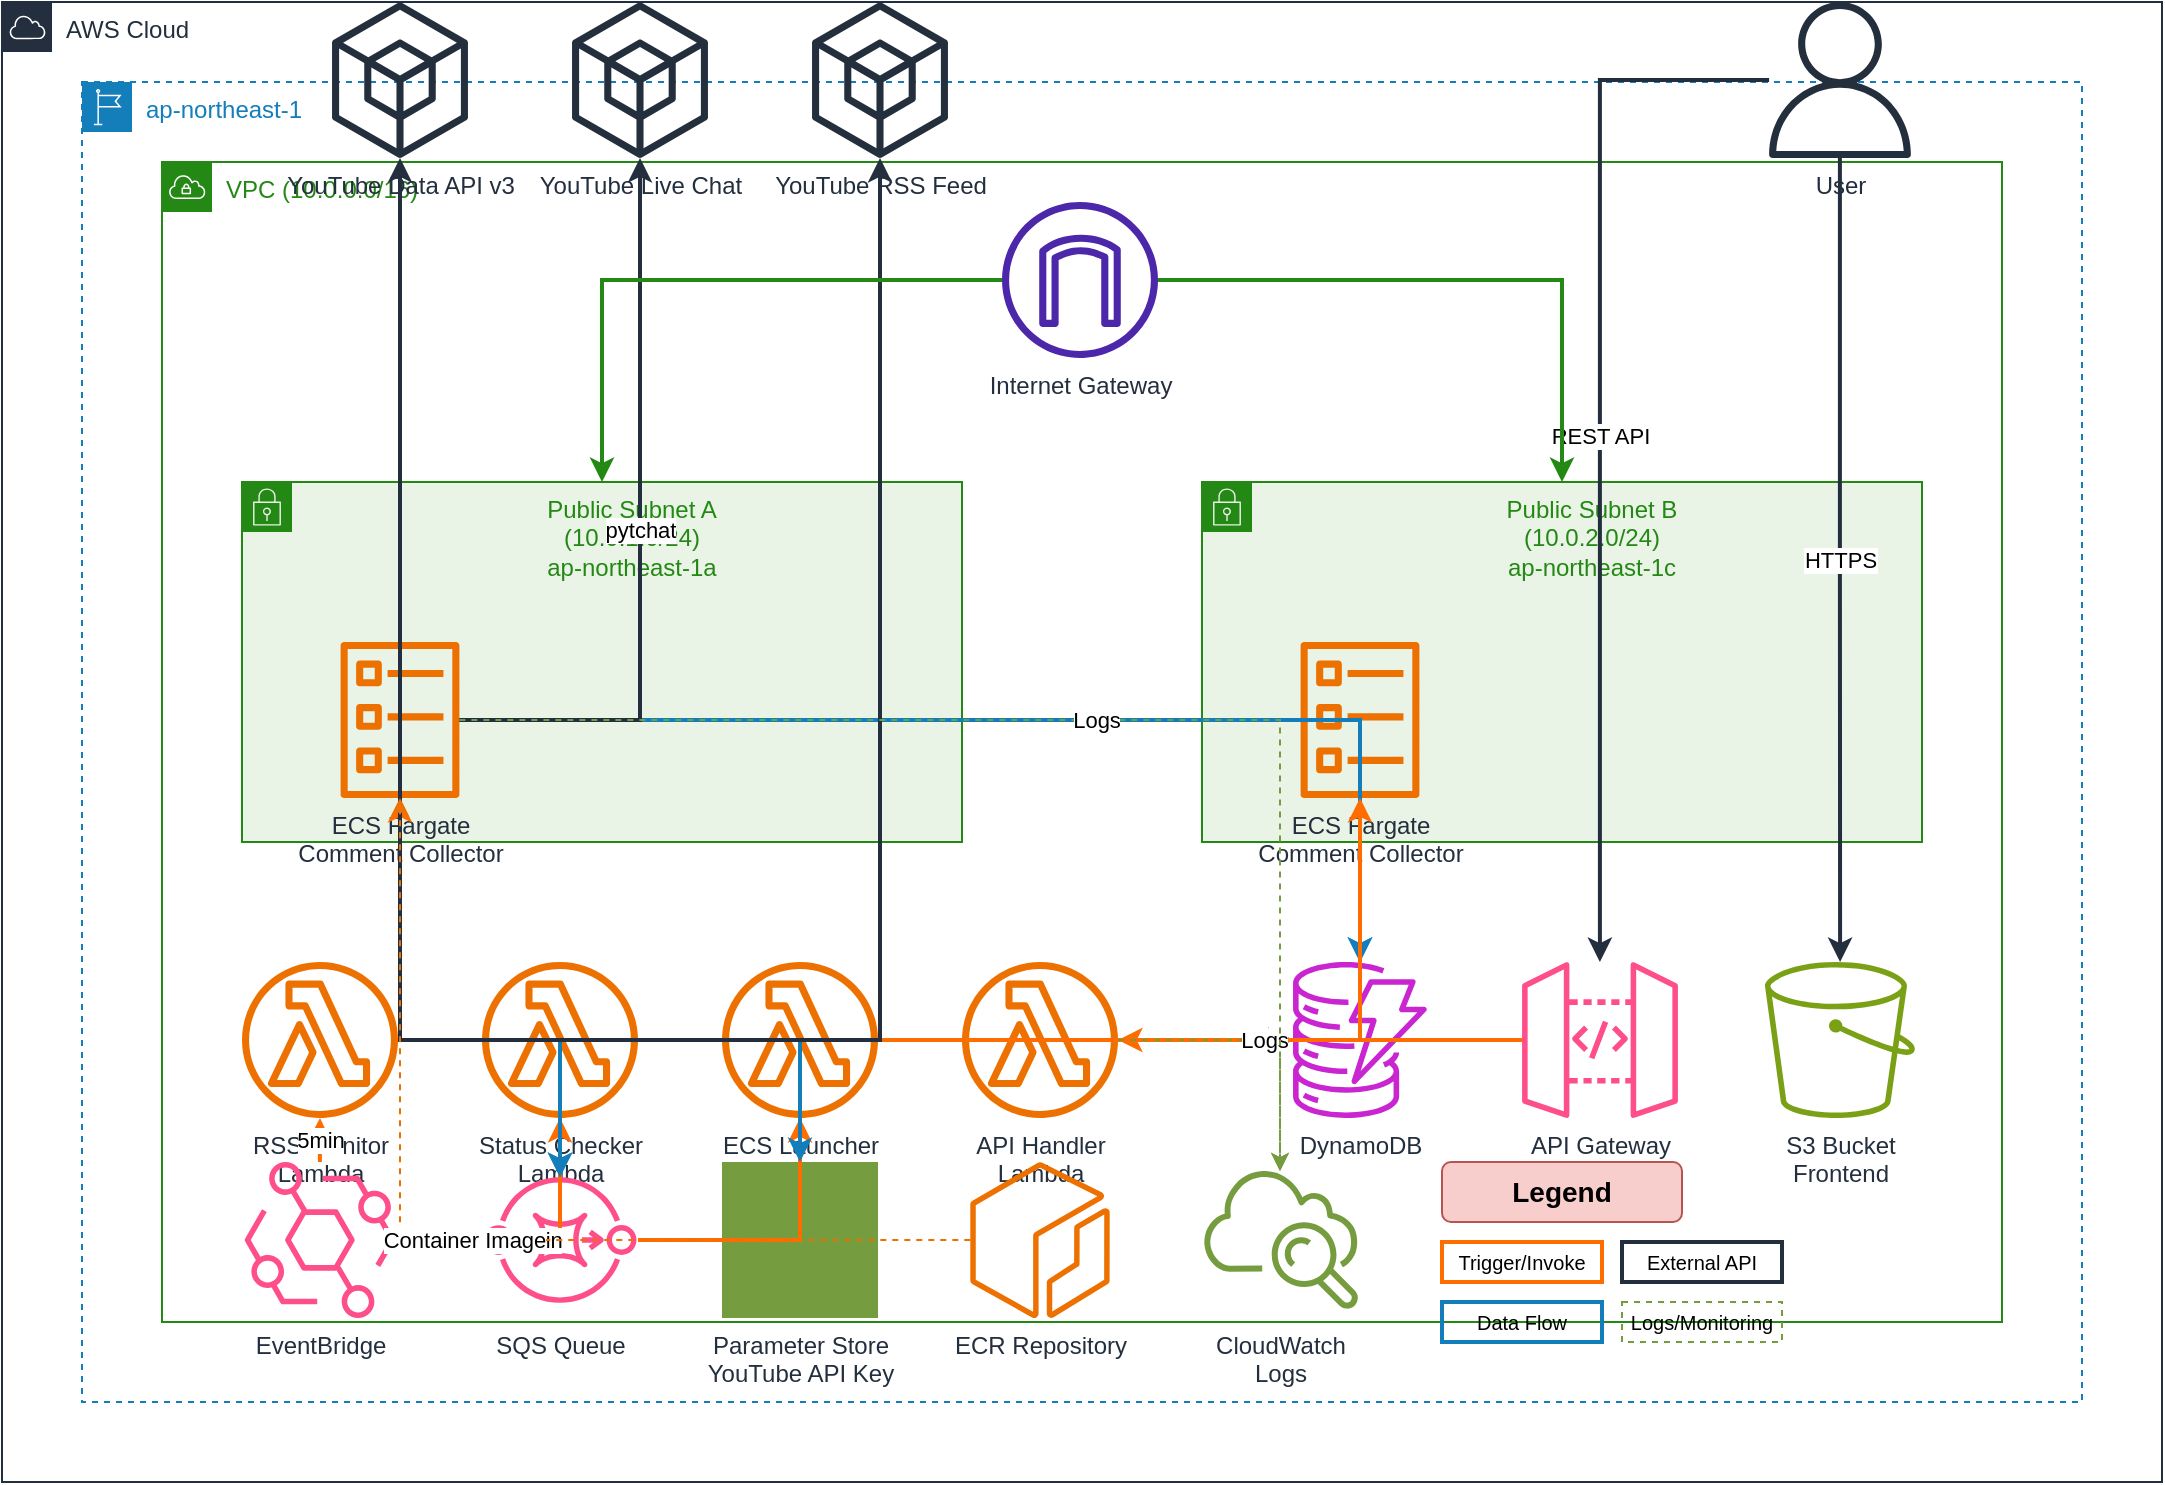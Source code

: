 <mxfile version="21.6.5" type="device">
  <diagram name="YouTube Live Chat Collector - AWS Architecture" id="aws-architecture">
    <mxGraphModel dx="1422" dy="794" grid="1" gridSize="10" guides="1" tooltips="1" connect="1" arrows="1" fold="1" page="1" pageScale="1" pageWidth="1169" pageHeight="827" math="0" shadow="0">
      <root>
        <mxCell id="0" />
        <mxCell id="1" parent="0" />
        
        <!-- AWS Cloud -->
        <mxCell id="aws-cloud" value="AWS Cloud" style="sketch=0;outlineConnect=0;gradientColor=none;html=1;whiteSpace=wrap;fontSize=12;fontStyle=0;shape=mxgraph.aws4.group;grIcon=mxgraph.aws4.group_aws_cloud;strokeColor=#232F3E;fillColor=none;verticalAlign=top;align=left;spacingLeft=30;fontColor=#232F3E;dashed=0;" vertex="1" parent="1">
          <mxGeometry x="40" y="40" width="1080" height="740" as="geometry" />
        </mxCell>
        
        <!-- Region -->
        <mxCell id="region" value="ap-northeast-1" style="sketch=0;outlineConnect=0;gradientColor=none;html=1;whiteSpace=wrap;fontSize=12;fontStyle=0;shape=mxgraph.aws4.group;grIcon=mxgraph.aws4.group_region;strokeColor=#147EBA;fillColor=none;verticalAlign=top;align=left;spacingLeft=30;fontColor=#147EBA;dashed=1;" vertex="1" parent="1">
          <mxGeometry x="80" y="80" width="1000" height="660" as="geometry" />
        </mxCell>
        
        <!-- VPC -->
        <mxCell id="vpc" value="VPC (10.0.0.0/16)" style="sketch=0;outlineConnect=0;gradientColor=none;html=1;whiteSpace=wrap;fontSize=12;fontStyle=0;shape=mxgraph.aws4.group;grIcon=mxgraph.aws4.group_vpc;strokeColor=#248814;fillColor=none;verticalAlign=top;align=left;spacingLeft=30;fontColor=#248814;dashed=0;" vertex="1" parent="1">
          <mxGeometry x="120" y="120" width="920" height="580" as="geometry" />
        </mxCell>
        
        <!-- Internet Gateway -->
        <mxCell id="igw" value="Internet Gateway" style="sketch=0;outlineConnect=0;fontColor=#232F3E;gradientColor=none;fillColor=#4D27AA;strokeColor=none;dashed=0;verticalLabelPosition=bottom;verticalAlign=top;align=center;html=1;fontSize=12;fontStyle=0;aspect=fixed;pointerEvents=1;shape=mxgraph.aws4.internet_gateway;" vertex="1" parent="1">
          <mxGeometry x="540" y="140" width="78" height="78" as="geometry" />
        </mxCell>
        
        <!-- Public Subnet A -->
        <mxCell id="subnet-a" value="Public Subnet A&#xa;(10.0.1.0/24)&#xa;ap-northeast-1a" style="sketch=0;outlineConnect=0;gradientColor=none;html=1;whiteSpace=wrap;fontSize=12;fontStyle=0;shape=mxgraph.aws4.group;grIcon=mxgraph.aws4.group_security_group;strokeColor=#248814;fillColor=#E9F3E6;verticalAlign=top;align=center;spacingLeft=30;fontColor=#248814;dashed=0;" vertex="1" parent="1">
          <mxGeometry x="160" y="280" width="360" height="180" as="geometry" />
        </mxCell>
        
        <!-- Public Subnet B -->
        <mxCell id="subnet-b" value="Public Subnet B&#xa;(10.0.2.0/24)&#xa;ap-northeast-1c" style="sketch=0;outlineConnect=0;gradientColor=none;html=1;whiteSpace=wrap;fontSize=12;fontStyle=0;shape=mxgraph.aws4.group;grIcon=mxgraph.aws4.group_security_group;strokeColor=#248814;fillColor=#E9F3E6;verticalAlign=top;align=center;spacingLeft=30;fontColor=#248814;dashed=0;" vertex="1" parent="1">
          <mxGeometry x="640" y="280" width="360" height="180" as="geometry" />
        </mxCell>
        
        <!-- ECS Fargate Tasks -->
        <mxCell id="ecs-task-a" value="ECS Fargate&#xa;Comment Collector" style="sketch=0;outlineConnect=0;fontColor=#232F3E;gradientColor=none;fillColor=#ED7100;strokeColor=none;dashed=0;verticalLabelPosition=bottom;verticalAlign=top;align=center;html=1;fontSize=12;fontStyle=0;aspect=fixed;pointerEvents=1;shape=mxgraph.aws4.ecs_task;" vertex="1" parent="1">
          <mxGeometry x="200" y="360" width="78" height="78" as="geometry" />
        </mxCell>
        
        <mxCell id="ecs-task-b" value="ECS Fargate&#xa;Comment Collector" style="sketch=0;outlineConnect=0;fontColor=#232F3E;gradientColor=none;fillColor=#ED7100;strokeColor=none;dashed=0;verticalLabelPosition=bottom;verticalAlign=top;align=center;html=1;fontSize=12;fontStyle=0;aspect=fixed;pointerEvents=1;shape=mxgraph.aws4.ecs_task;" vertex="1" parent="1">
          <mxGeometry x="680" y="360" width="78" height="78" as="geometry" />
        </mxCell>
        
        <!-- Lambda Functions -->
        <mxCell id="lambda-rss" value="RSS Monitor&#xa;Lambda" style="sketch=0;outlineConnect=0;fontColor=#232F3E;gradientColor=none;fillColor=#ED7100;strokeColor=none;dashed=0;verticalLabelPosition=bottom;verticalAlign=top;align=center;html=1;fontSize=12;fontStyle=0;aspect=fixed;pointerEvents=1;shape=mxgraph.aws4.lambda_function;" vertex="1" parent="1">
          <mxGeometry x="160" y="520" width="78" height="78" as="geometry" />
        </mxCell>
        
        <mxCell id="lambda-status" value="Status Checker&#xa;Lambda" style="sketch=0;outlineConnect=0;fontColor=#232F3E;gradientColor=none;fillColor=#ED7100;strokeColor=none;dashed=0;verticalLabelPosition=bottom;verticalAlign=top;align=center;html=1;fontSize=12;fontStyle=0;aspect=fixed;pointerEvents=1;shape=mxgraph.aws4.lambda_function;" vertex="1" parent="1">
          <mxGeometry x="280" y="520" width="78" height="78" as="geometry" />
        </mxCell>
        
        <mxCell id="lambda-ecs" value="ECS Launcher&#xa;Lambda" style="sketch=0;outlineConnect=0;fontColor=#232F3E;gradientColor=none;fillColor=#ED7100;strokeColor=none;dashed=0;verticalLabelPosition=bottom;verticalAlign=top;align=center;html=1;fontSize=12;fontStyle=0;aspect=fixed;pointerEvents=1;shape=mxgraph.aws4.lambda_function;" vertex="1" parent="1">
          <mxGeometry x="400" y="520" width="78" height="78" as="geometry" />
        </mxCell>
        
        <mxCell id="lambda-api" value="API Handler&#xa;Lambda" style="sketch=0;outlineConnect=0;fontColor=#232F3E;gradientColor=none;fillColor=#ED7100;strokeColor=none;dashed=0;verticalLabelPosition=bottom;verticalAlign=top;align=center;html=1;fontSize=12;fontStyle=0;aspect=fixed;pointerEvents=1;shape=mxgraph.aws4.lambda_function;" vertex="1" parent="1">
          <mxGeometry x="520" y="520" width="78" height="78" as="geometry" />
        </mxCell>
        
        <!-- DynamoDB -->
        <mxCell id="dynamodb" value="DynamoDB" style="sketch=0;outlineConnect=0;fontColor=#232F3E;gradientColor=none;fillColor=#C925D1;strokeColor=none;dashed=0;verticalLabelPosition=bottom;verticalAlign=top;align=center;html=1;fontSize=12;fontStyle=0;aspect=fixed;pointerEvents=1;shape=mxgraph.aws4.dynamodb;" vertex="1" parent="1">
          <mxGeometry x="680" y="520" width="78" height="78" as="geometry" />
        </mxCell>
        
        <!-- API Gateway -->
        <mxCell id="api-gateway" value="API Gateway" style="sketch=0;outlineConnect=0;fontColor=#232F3E;gradientColor=none;fillColor=#FF4F8B;strokeColor=none;dashed=0;verticalLabelPosition=bottom;verticalAlign=top;align=center;html=1;fontSize=12;fontStyle=0;aspect=fixed;pointerEvents=1;shape=mxgraph.aws4.api_gateway;" vertex="1" parent="1">
          <mxGeometry x="800" y="520" width="78" height="78" as="geometry" />
        </mxCell>
        
        <!-- S3 -->
        <mxCell id="s3" value="S3 Bucket&#xa;Frontend" style="sketch=0;outlineConnect=0;fontColor=#232F3E;gradientColor=none;fillColor=#7AA116;strokeColor=none;dashed=0;verticalLabelPosition=bottom;verticalAlign=top;align=center;html=1;fontSize=12;fontStyle=0;aspect=fixed;pointerEvents=1;shape=mxgraph.aws4.s3;" vertex="1" parent="1">
          <mxGeometry x="920" y="520" width="78" height="78" as="geometry" />
        </mxCell>
        
        <!-- EventBridge -->
        <mxCell id="eventbridge" value="EventBridge" style="sketch=0;outlineConnect=0;fontColor=#232F3E;gradientColor=none;fillColor=#FF4F8B;strokeColor=none;dashed=0;verticalLabelPosition=bottom;verticalAlign=top;align=center;html=1;fontSize=12;fontStyle=0;aspect=fixed;pointerEvents=1;shape=mxgraph.aws4.eventbridge;" vertex="1" parent="1">
          <mxGeometry x="160" y="620" width="78" height="78" as="geometry" />
        </mxCell>
        
        <!-- SQS -->
        <mxCell id="sqs" value="SQS Queue" style="sketch=0;outlineConnect=0;fontColor=#232F3E;gradientColor=none;fillColor=#FF4F8B;strokeColor=none;dashed=0;verticalLabelPosition=bottom;verticalAlign=top;align=center;html=1;fontSize=12;fontStyle=0;aspect=fixed;pointerEvents=1;shape=mxgraph.aws4.sqs;" vertex="1" parent="1">
          <mxGeometry x="280" y="620" width="78" height="78" as="geometry" />
        </mxCell>
        
        <!-- Parameter Store -->
        <mxCell id="parameter-store" value="Parameter Store&#xa;YouTube API Key" style="sketch=0;outlineConnect=0;fontColor=#232F3E;gradientColor=none;fillColor=#759C3E;strokeColor=none;dashed=0;verticalLabelPosition=bottom;verticalAlign=top;align=center;html=1;fontSize=12;fontStyle=0;aspect=fixed;pointerEvents=1;shape=mxgraph.aws4.systems_manager_parameter_store;" vertex="1" parent="1">
          <mxGeometry x="400" y="620" width="78" height="78" as="geometry" />
        </mxCell>
        
        <!-- ECR -->
        <mxCell id="ecr" value="ECR Repository" style="sketch=0;outlineConnect=0;fontColor=#232F3E;gradientColor=none;fillColor=#ED7100;strokeColor=none;dashed=0;verticalLabelPosition=bottom;verticalAlign=top;align=center;html=1;fontSize=12;fontStyle=0;aspect=fixed;pointerEvents=1;shape=mxgraph.aws4.ecr;" vertex="1" parent="1">
          <mxGeometry x="520" y="620" width="78" height="78" as="geometry" />
        </mxCell>
        
        <!-- CloudWatch -->
        <mxCell id="cloudwatch" value="CloudWatch&#xa;Logs" style="sketch=0;outlineConnect=0;fontColor=#232F3E;gradientColor=none;fillColor=#759C3E;strokeColor=none;dashed=0;verticalLabelPosition=bottom;verticalAlign=top;align=center;html=1;fontSize=12;fontStyle=0;aspect=fixed;pointerEvents=1;shape=mxgraph.aws4.cloudwatch;" vertex="1" parent="1">
          <mxGeometry x="640" y="620" width="78" height="78" as="geometry" />
        </mxCell>
        
        <!-- External Services -->
        <mxCell id="youtube-api" value="YouTube Data API v3" style="sketch=0;outlineConnect=0;fontColor=#232F3E;gradientColor=none;fillColor=#232F3D;strokeColor=none;dashed=0;verticalLabelPosition=bottom;verticalAlign=top;align=center;html=1;fontSize=12;fontStyle=0;aspect=fixed;pointerEvents=1;shape=mxgraph.aws4.external_sdk;" vertex="1" parent="1">
          <mxGeometry x="200" y="40" width="78" height="78" as="geometry" />
        </mxCell>
        
        <mxCell id="youtube-chat" value="YouTube Live Chat" style="sketch=0;outlineConnect=0;fontColor=#232F3E;gradientColor=none;fillColor=#232F3D;strokeColor=none;dashed=0;verticalLabelPosition=bottom;verticalAlign=top;align=center;html=1;fontSize=12;fontStyle=0;aspect=fixed;pointerEvents=1;shape=mxgraph.aws4.external_sdk;" vertex="1" parent="1">
          <mxGeometry x="320" y="40" width="78" height="78" as="geometry" />
        </mxCell>
        
        <mxCell id="youtube-rss" value="YouTube RSS Feed" style="sketch=0;outlineConnect=0;fontColor=#232F3E;gradientColor=none;fillColor=#232F3D;strokeColor=none;dashed=0;verticalLabelPosition=bottom;verticalAlign=top;align=center;html=1;fontSize=12;fontStyle=0;aspect=fixed;pointerEvents=1;shape=mxgraph.aws4.external_sdk;" vertex="1" parent="1">
          <mxGeometry x="440" y="40" width="78" height="78" as="geometry" />
        </mxCell>
        
        <!-- User -->
        <mxCell id="user" value="User" style="sketch=0;outlineConnect=0;fontColor=#232F3E;gradientColor=none;fillColor=#232F3D;strokeColor=none;dashed=0;verticalLabelPosition=bottom;verticalAlign=top;align=center;html=1;fontSize=12;fontStyle=0;aspect=fixed;pointerEvents=1;shape=mxgraph.aws4.user;" vertex="1" parent="1">
          <mxGeometry x="920" y="40" width="78" height="78" as="geometry" />
        </mxCell>
        
        <!-- Connections -->
        
        <!-- EventBridge to Lambda -->
        <mxCell id="eb-to-rss" value="5min" style="edgeStyle=orthogonalEdgeStyle;rounded=0;orthogonalLoop=1;jettySize=auto;html=1;strokeColor=#FF6D01;strokeWidth=2;" edge="1" parent="1" source="eventbridge" target="lambda-rss">
          <mxGeometry relative="1" as="geometry" />
        </mxCell>
        
        <mxCell id="eb-to-status" value="1min" style="edgeStyle=orthogonalEdgeStyle;rounded=0;orthogonalLoop=1;jettySize=auto;html=1;strokeColor=#FF6D01;strokeWidth=2;" edge="1" parent="1" source="eventbridge" target="lambda-status">
          <mxGeometry relative="1" as="geometry" />
        </mxCell>
        
        <!-- SQS to Lambda -->
        <mxCell id="sqs-to-ecs" value="" style="edgeStyle=orthogonalEdgeStyle;rounded=0;orthogonalLoop=1;jettySize=auto;html=1;strokeColor=#FF6D01;strokeWidth=2;" edge="1" parent="1" source="sqs" target="lambda-ecs">
          <mxGeometry relative="1" as="geometry" />
        </mxCell>
        
        <!-- Lambda to SQS -->
        <mxCell id="rss-to-sqs" value="" style="edgeStyle=orthogonalEdgeStyle;rounded=0;orthogonalLoop=1;jettySize=auto;html=1;strokeColor=#147EBA;strokeWidth=2;" edge="1" parent="1" source="lambda-rss" target="sqs">
          <mxGeometry relative="1" as="geometry" />
        </mxCell>
        
        <mxCell id="status-to-sqs" value="" style="edgeStyle=orthogonalEdgeStyle;rounded=0;orthogonalLoop=1;jettySize=auto;html=1;strokeColor=#147EBA;strokeWidth=2;" edge="1" parent="1" source="lambda-status" target="sqs">
          <mxGeometry relative="1" as="geometry" />
        </mxCell>
        
        <!-- Lambda to DynamoDB -->
        <mxCell id="rss-to-dynamo" value="" style="edgeStyle=orthogonalEdgeStyle;rounded=0;orthogonalLoop=1;jettySize=auto;html=1;strokeColor=#147EBA;strokeWidth=2;" edge="1" parent="1" source="lambda-rss" target="dynamodb">
          <mxGeometry relative="1" as="geometry" />
        </mxCell>
        
        <mxCell id="status-to-dynamo" value="" style="edgeStyle=orthogonalEdgeStyle;rounded=0;orthogonalLoop=1;jettySize=auto;html=1;strokeColor=#147EBA;strokeWidth=2;" edge="1" parent="1" source="lambda-status" target="dynamodb">
          <mxGeometry relative="1" as="geometry" />
        </mxCell>
        
        <mxCell id="api-to-dynamo" value="" style="edgeStyle=orthogonalEdgeStyle;rounded=0;orthogonalLoop=1;jettySize=auto;html=1;strokeColor=#147EBA;strokeWidth=2;" edge="1" parent="1" source="lambda-api" target="dynamodb">
          <mxGeometry relative="1" as="geometry" />
        </mxCell>
        
        <!-- ECS to DynamoDB -->
        <mxCell id="ecs-to-dynamo-a" value="" style="edgeStyle=orthogonalEdgeStyle;rounded=0;orthogonalLoop=1;jettySize=auto;html=1;strokeColor=#147EBA;strokeWidth=2;" edge="1" parent="1" source="ecs-task-a" target="dynamodb">
          <mxGeometry relative="1" as="geometry" />
        </mxCell>
        
        <mxCell id="ecs-to-dynamo-b" value="" style="edgeStyle=orthogonalEdgeStyle;rounded=0;orthogonalLoop=1;jettySize=auto;html=1;strokeColor=#147EBA;strokeWidth=2;" edge="1" parent="1" source="ecs-task-b" target="dynamodb">
          <mxGeometry relative="1" as="geometry" />
        </mxCell>
        
        <!-- Lambda to Parameter Store -->
        <mxCell id="status-to-param" value="" style="edgeStyle=orthogonalEdgeStyle;rounded=0;orthogonalLoop=1;jettySize=auto;html=1;strokeColor=#147EBA;strokeWidth=2;" edge="1" parent="1" source="lambda-status" target="parameter-store">
          <mxGeometry relative="1" as="geometry" />
        </mxCell>
        
        <!-- ECS Launcher to ECS -->
        <mxCell id="launcher-to-ecs-a" value="" style="edgeStyle=orthogonalEdgeStyle;rounded=0;orthogonalLoop=1;jettySize=auto;html=1;strokeColor=#FF6D01;strokeWidth=2;" edge="1" parent="1" source="lambda-ecs" target="ecs-task-a">
          <mxGeometry relative="1" as="geometry" />
        </mxCell>
        
        <mxCell id="launcher-to-ecs-b" value="" style="edgeStyle=orthogonalEdgeStyle;rounded=0;orthogonalLoop=1;jettySize=auto;html=1;strokeColor=#FF6D01;strokeWidth=2;" edge="1" parent="1" source="lambda-ecs" target="ecs-task-b">
          <mxGeometry relative="1" as="geometry" />
        </mxCell>
        
        <!-- API Gateway to Lambda -->
        <mxCell id="apigw-to-lambda" value="" style="edgeStyle=orthogonalEdgeStyle;rounded=0;orthogonalLoop=1;jettySize=auto;html=1;strokeColor=#FF6D01;strokeWidth=2;" edge="1" parent="1" source="api-gateway" target="lambda-api">
          <mxGeometry relative="1" as="geometry" />
        </mxCell>
        
        <!-- User to S3 -->
        <mxCell id="user-to-s3" value="HTTPS" style="edgeStyle=orthogonalEdgeStyle;rounded=0;orthogonalLoop=1;jettySize=auto;html=1;strokeColor=#232F3E;strokeWidth=2;" edge="1" parent="1" source="user" target="s3">
          <mxGeometry relative="1" as="geometry" />
        </mxCell>
        
        <!-- User to API Gateway -->
        <mxCell id="user-to-apigw" value="REST API" style="edgeStyle=orthogonalEdgeStyle;rounded=0;orthogonalLoop=1;jettySize=auto;html=1;strokeColor=#232F3E;strokeWidth=2;" edge="1" parent="1" source="user" target="api-gateway">
          <mxGeometry relative="1" as="geometry" />
        </mxCell>
        
        <!-- External API connections -->
        <mxCell id="rss-to-youtube-rss" value="" style="edgeStyle=orthogonalEdgeStyle;rounded=0;orthogonalLoop=1;jettySize=auto;html=1;strokeColor=#232F3E;strokeWidth=2;" edge="1" parent="1" source="lambda-rss" target="youtube-rss">
          <mxGeometry relative="1" as="geometry" />
        </mxCell>
        
        <mxCell id="status-to-youtube-api" value="" style="edgeStyle=orthogonalEdgeStyle;rounded=0;orthogonalLoop=1;jettySize=auto;html=1;strokeColor=#232F3E;strokeWidth=2;" edge="1" parent="1" source="lambda-status" target="youtube-api">
          <mxGeometry relative="1" as="geometry" />
        </mxCell>
        
        <mxCell id="ecs-to-youtube-chat" value="pytchat" style="edgeStyle=orthogonalEdgeStyle;rounded=0;orthogonalLoop=1;jettySize=auto;html=1;strokeColor=#232F3E;strokeWidth=2;" edge="1" parent="1" source="ecs-task-a" target="youtube-chat">
          <mxGeometry relative="1" as="geometry" />
        </mxCell>
        
        <!-- Internet Gateway connections -->
        <mxCell id="igw-to-subnet-a" value="" style="edgeStyle=orthogonalEdgeStyle;rounded=0;orthogonalLoop=1;jettySize=auto;html=1;strokeColor=#248814;strokeWidth=2;" edge="1" parent="1" source="igw" target="subnet-a">
          <mxGeometry relative="1" as="geometry" />
        </mxCell>
        
        <mxCell id="igw-to-subnet-b" value="" style="edgeStyle=orthogonalEdgeStyle;rounded=0;orthogonalLoop=1;jettySize=auto;html=1;strokeColor=#248814;strokeWidth=2;" edge="1" parent="1" source="igw" target="subnet-b">
          <mxGeometry relative="1" as="geometry" />
        </mxCell>
        
        <!-- CloudWatch connections -->
        <mxCell id="lambda-to-cw" value="Logs" style="edgeStyle=orthogonalEdgeStyle;rounded=0;orthogonalLoop=1;jettySize=auto;html=1;strokeColor=#759C3E;strokeWidth=1;dashed=1;" edge="1" parent="1" source="lambda-api" target="cloudwatch">
          <mxGeometry relative="1" as="geometry" />
        </mxCell>
        
        <mxCell id="ecs-to-cw" value="Logs" style="edgeStyle=orthogonalEdgeStyle;rounded=0;orthogonalLoop=1;jettySize=auto;html=1;strokeColor=#759C3E;strokeWidth=1;dashed=1;" edge="1" parent="1" source="ecs-task-a" target="cloudwatch">
          <mxGeometry relative="1" as="geometry" />
        </mxCell>
        
        <!-- ECR to ECS -->
        <mxCell id="ecr-to-ecs" value="Container Image" style="edgeStyle=orthogonalEdgeStyle;rounded=0;orthogonalLoop=1;jettySize=auto;html=1;strokeColor=#ED7100;strokeWidth=1;dashed=1;" edge="1" parent="1" source="ecr" target="ecs-task-a">
          <mxGeometry relative="1" as="geometry" />
        </mxCell>
        
        <!-- Legend -->
        <mxCell id="legend" value="Legend" style="rounded=1;whiteSpace=wrap;html=1;fillColor=#f8cecc;strokeColor=#b85450;fontStyle=1;fontSize=14;" vertex="1" parent="1">
          <mxGeometry x="760" y="620" width="120" height="30" as="geometry" />
        </mxCell>
        
        <mxCell id="legend-trigger" value="Trigger/Invoke" style="rounded=0;whiteSpace=wrap;html=1;fillColor=none;strokeColor=#FF6D01;strokeWidth=2;fontSize=10;" vertex="1" parent="1">
          <mxGeometry x="760" y="660" width="80" height="20" as="geometry" />
        </mxCell>
        
        <mxCell id="legend-data" value="Data Flow" style="rounded=0;whiteSpace=wrap;html=1;fillColor=none;strokeColor=#147EBA;strokeWidth=2;fontSize=10;" vertex="1" parent="1">
          <mxGeometry x="760" y="690" width="80" height="20" as="geometry" />
        </mxCell>
        
        <mxCell id="legend-external" value="External API" style="rounded=0;whiteSpace=wrap;html=1;fillColor=none;strokeColor=#232F3E;strokeWidth=2;fontSize=10;" vertex="1" parent="1">
          <mxGeometry x="850" y="660" width="80" height="20" as="geometry" />
        </mxCell>
        
        <mxCell id="legend-logs" value="Logs/Monitoring" style="rounded=0;whiteSpace=wrap;html=1;fillColor=none;strokeColor=#759C3E;strokeWidth=1;dashed=1;fontSize=10;" vertex="1" parent="1">
          <mxGeometry x="850" y="690" width="80" height="20" as="geometry" />
        </mxCell>
        
      </root>
    </mxGraphModel>
  </diagram>
</mxfile>

